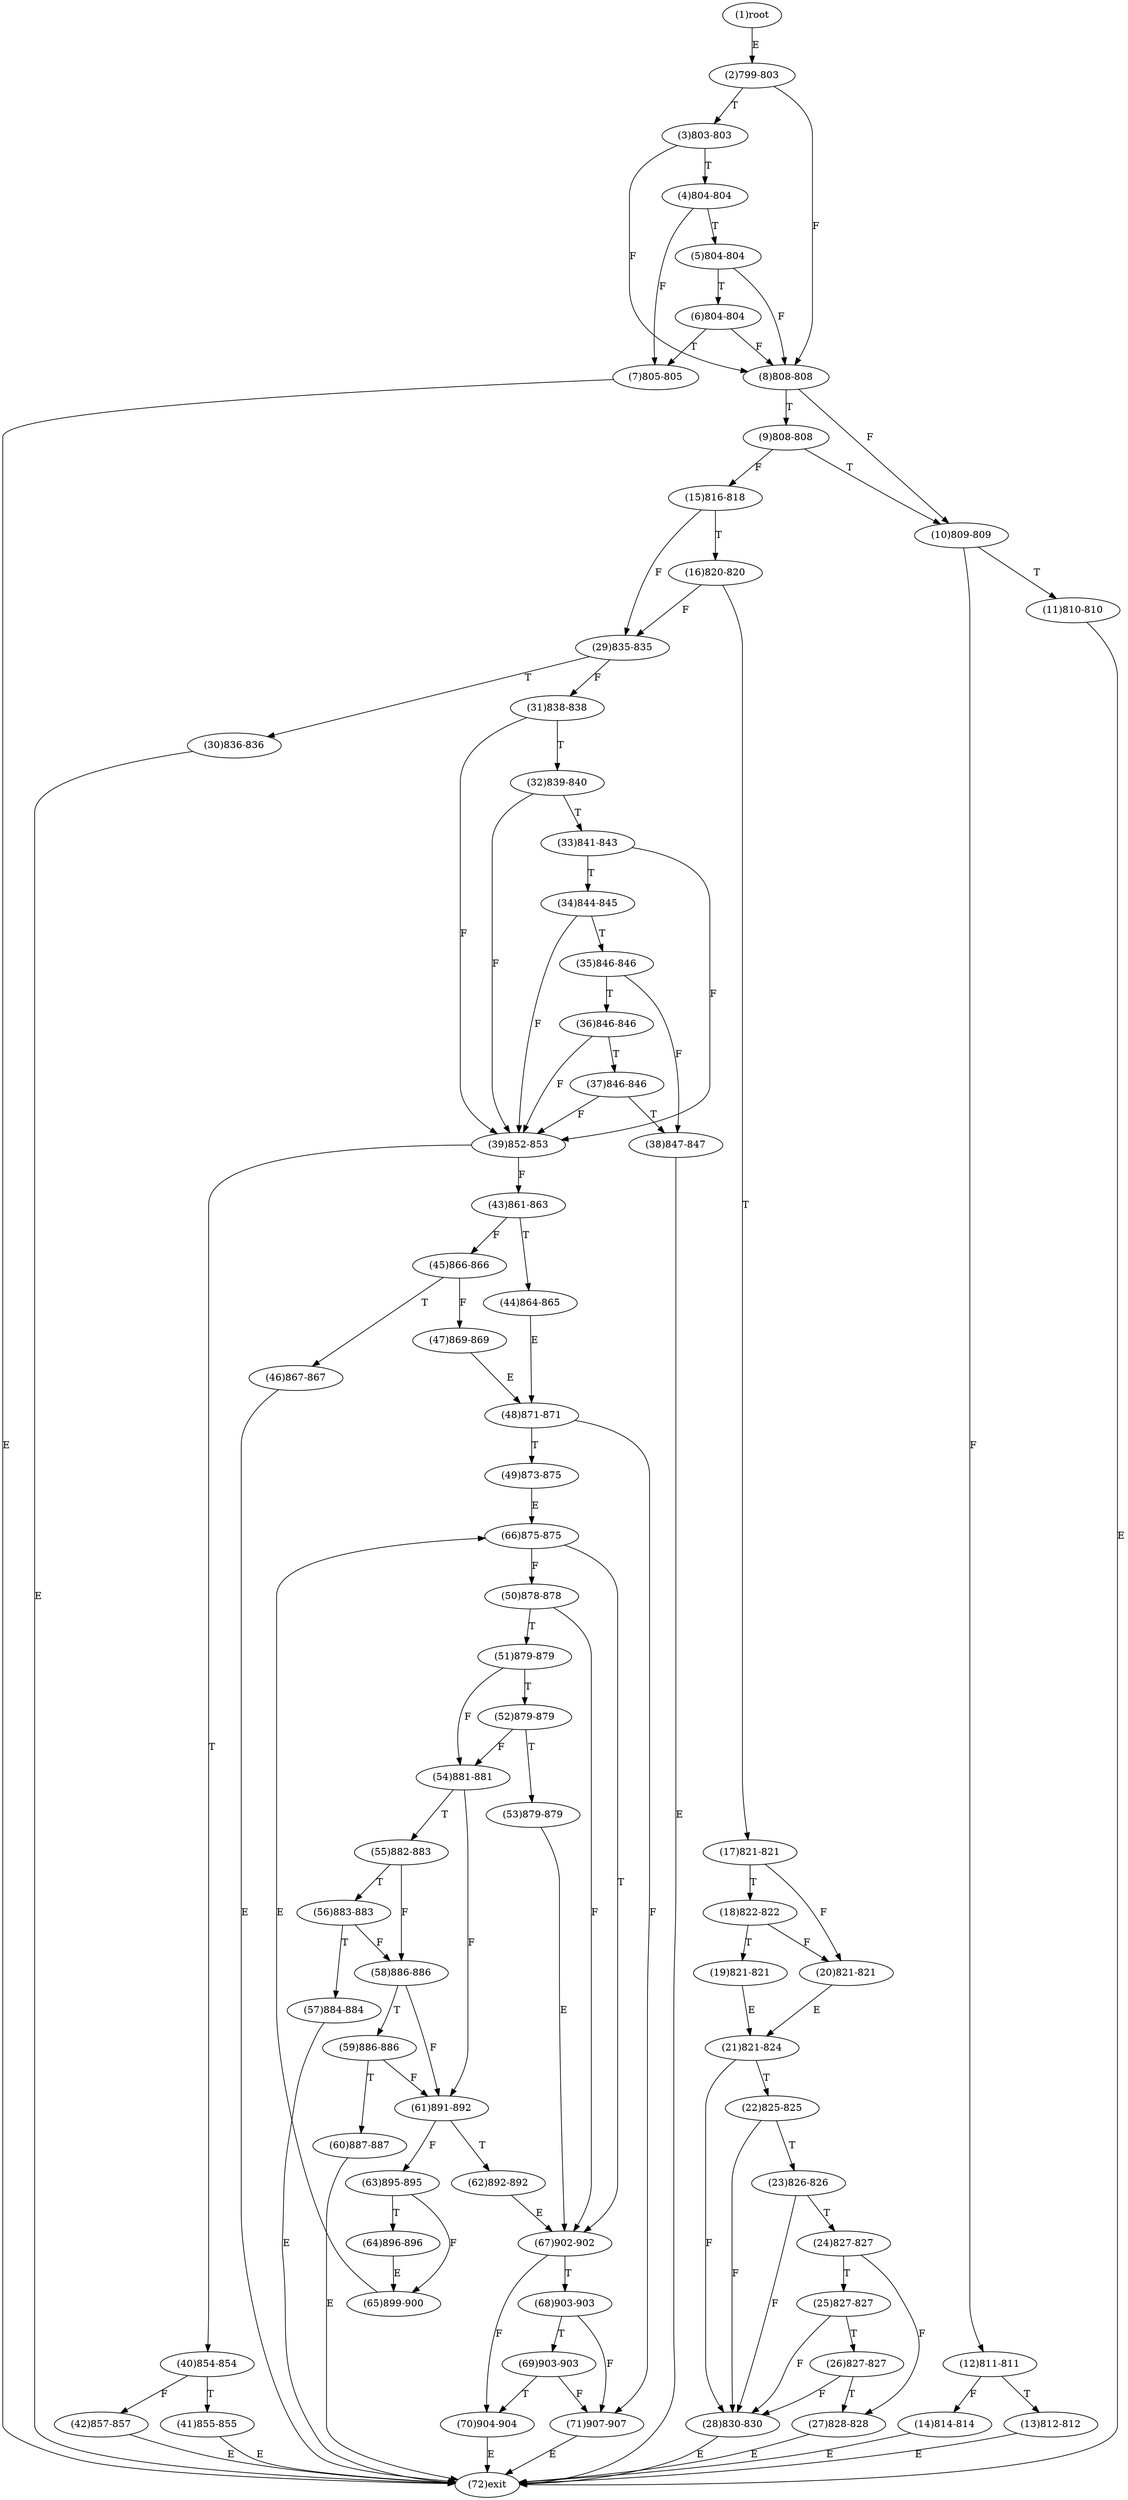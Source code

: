 digraph "" { 
1[ label="(1)root"];
2[ label="(2)799-803"];
3[ label="(3)803-803"];
4[ label="(4)804-804"];
5[ label="(5)804-804"];
6[ label="(6)804-804"];
7[ label="(7)805-805"];
8[ label="(8)808-808"];
9[ label="(9)808-808"];
10[ label="(10)809-809"];
11[ label="(11)810-810"];
12[ label="(12)811-811"];
13[ label="(13)812-812"];
14[ label="(14)814-814"];
15[ label="(15)816-818"];
17[ label="(17)821-821"];
16[ label="(16)820-820"];
19[ label="(19)821-821"];
18[ label="(18)822-822"];
21[ label="(21)821-824"];
20[ label="(20)821-821"];
23[ label="(23)826-826"];
22[ label="(22)825-825"];
25[ label="(25)827-827"];
24[ label="(24)827-827"];
27[ label="(27)828-828"];
26[ label="(26)827-827"];
29[ label="(29)835-835"];
28[ label="(28)830-830"];
31[ label="(31)838-838"];
30[ label="(30)836-836"];
34[ label="(34)844-845"];
35[ label="(35)846-846"];
32[ label="(32)839-840"];
33[ label="(33)841-843"];
38[ label="(38)847-847"];
39[ label="(39)852-853"];
36[ label="(36)846-846"];
37[ label="(37)846-846"];
42[ label="(42)857-857"];
43[ label="(43)861-863"];
40[ label="(40)854-854"];
41[ label="(41)855-855"];
46[ label="(46)867-867"];
47[ label="(47)869-869"];
44[ label="(44)864-865"];
45[ label="(45)866-866"];
51[ label="(51)879-879"];
50[ label="(50)878-878"];
49[ label="(49)873-875"];
48[ label="(48)871-871"];
55[ label="(55)882-883"];
54[ label="(54)881-881"];
53[ label="(53)879-879"];
52[ label="(52)879-879"];
59[ label="(59)886-886"];
58[ label="(58)886-886"];
57[ label="(57)884-884"];
56[ label="(56)883-883"];
63[ label="(63)895-895"];
62[ label="(62)892-892"];
61[ label="(61)891-892"];
60[ label="(60)887-887"];
68[ label="(68)903-903"];
69[ label="(69)903-903"];
70[ label="(70)904-904"];
71[ label="(71)907-907"];
64[ label="(64)896-896"];
65[ label="(65)899-900"];
66[ label="(66)875-875"];
67[ label="(67)902-902"];
72[ label="(72)exit"];
1->2[ label="E"];
2->8[ label="F"];
2->3[ label="T"];
3->8[ label="F"];
3->4[ label="T"];
4->7[ label="F"];
4->5[ label="T"];
5->8[ label="F"];
5->6[ label="T"];
6->8[ label="F"];
6->7[ label="T"];
7->72[ label="E"];
8->10[ label="F"];
8->9[ label="T"];
9->15[ label="F"];
9->10[ label="T"];
10->12[ label="F"];
10->11[ label="T"];
11->72[ label="E"];
12->14[ label="F"];
12->13[ label="T"];
13->72[ label="E"];
14->72[ label="E"];
15->29[ label="F"];
15->16[ label="T"];
16->29[ label="F"];
16->17[ label="T"];
17->20[ label="F"];
17->18[ label="T"];
18->20[ label="F"];
18->19[ label="T"];
19->21[ label="E"];
20->21[ label="E"];
21->28[ label="F"];
21->22[ label="T"];
22->28[ label="F"];
22->23[ label="T"];
23->28[ label="F"];
23->24[ label="T"];
24->27[ label="F"];
24->25[ label="T"];
25->28[ label="F"];
25->26[ label="T"];
26->28[ label="F"];
26->27[ label="T"];
27->72[ label="E"];
28->72[ label="E"];
29->31[ label="F"];
29->30[ label="T"];
30->72[ label="E"];
31->39[ label="F"];
31->32[ label="T"];
32->39[ label="F"];
32->33[ label="T"];
33->39[ label="F"];
33->34[ label="T"];
34->39[ label="F"];
34->35[ label="T"];
35->38[ label="F"];
35->36[ label="T"];
36->39[ label="F"];
36->37[ label="T"];
37->39[ label="F"];
37->38[ label="T"];
38->72[ label="E"];
39->43[ label="F"];
39->40[ label="T"];
40->42[ label="F"];
40->41[ label="T"];
41->72[ label="E"];
42->72[ label="E"];
43->45[ label="F"];
43->44[ label="T"];
44->48[ label="E"];
45->47[ label="F"];
45->46[ label="T"];
46->72[ label="E"];
47->48[ label="E"];
48->71[ label="F"];
48->49[ label="T"];
49->66[ label="E"];
50->67[ label="F"];
50->51[ label="T"];
51->54[ label="F"];
51->52[ label="T"];
52->54[ label="F"];
52->53[ label="T"];
53->67[ label="E"];
54->61[ label="F"];
54->55[ label="T"];
55->58[ label="F"];
55->56[ label="T"];
56->58[ label="F"];
56->57[ label="T"];
57->72[ label="E"];
58->61[ label="F"];
58->59[ label="T"];
59->61[ label="F"];
59->60[ label="T"];
60->72[ label="E"];
61->63[ label="F"];
61->62[ label="T"];
62->67[ label="E"];
63->65[ label="F"];
63->64[ label="T"];
64->65[ label="E"];
65->66[ label="E"];
66->50[ label="F"];
66->67[ label="T"];
67->70[ label="F"];
67->68[ label="T"];
68->71[ label="F"];
68->69[ label="T"];
69->71[ label="F"];
69->70[ label="T"];
70->72[ label="E"];
71->72[ label="E"];
}
